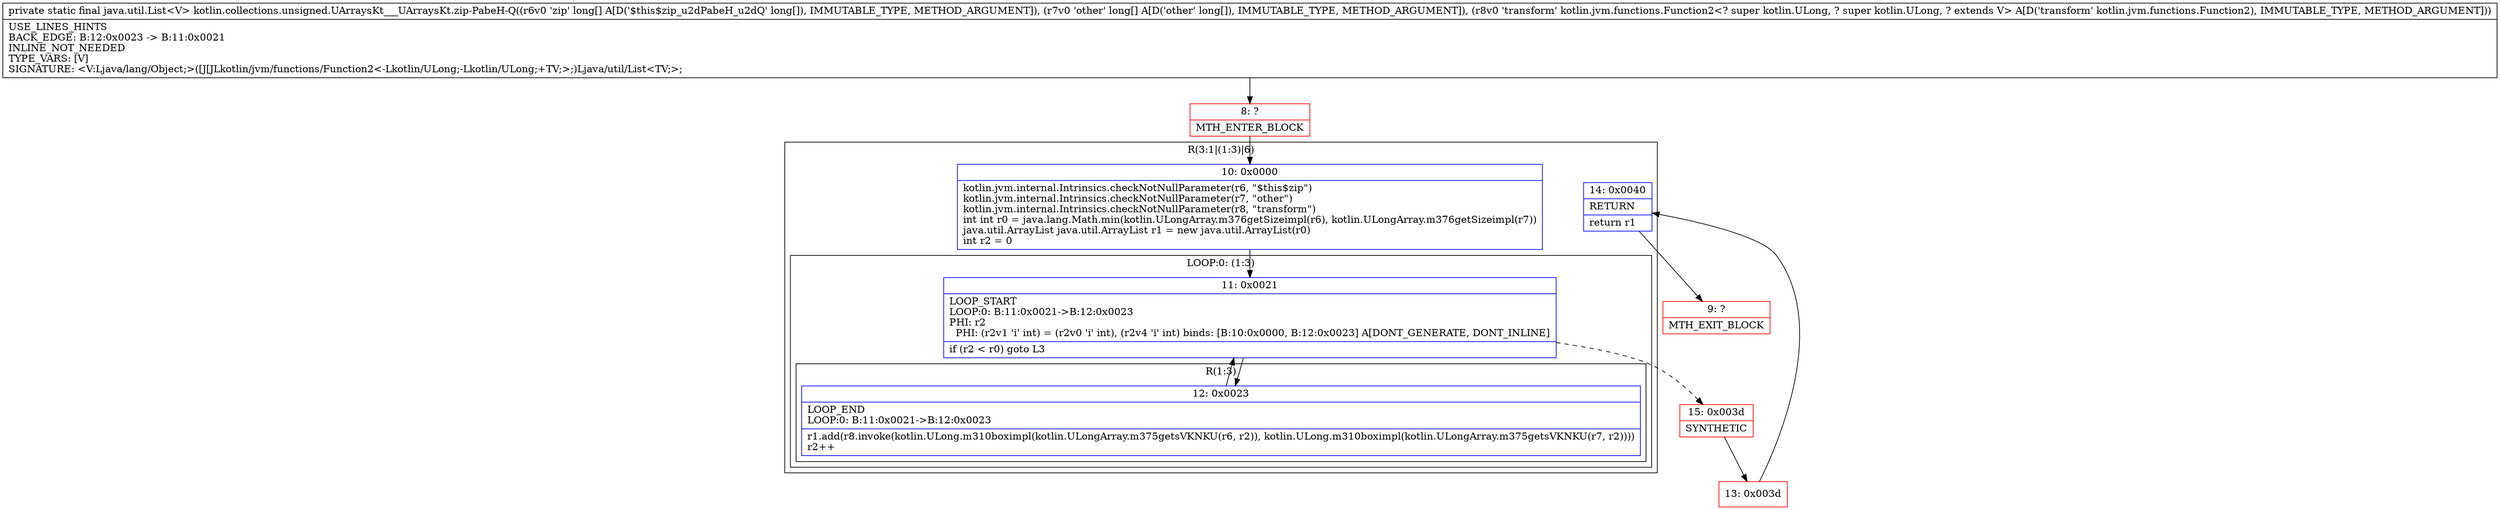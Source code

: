 digraph "CFG forkotlin.collections.unsigned.UArraysKt___UArraysKt.zip\-PabeH\-Q([J[JLkotlin\/jvm\/functions\/Function2;)Ljava\/util\/List;" {
subgraph cluster_Region_675957510 {
label = "R(3:1|(1:3)|6)";
node [shape=record,color=blue];
Node_10 [shape=record,label="{10\:\ 0x0000|kotlin.jvm.internal.Intrinsics.checkNotNullParameter(r6, \"$this$zip\")\lkotlin.jvm.internal.Intrinsics.checkNotNullParameter(r7, \"other\")\lkotlin.jvm.internal.Intrinsics.checkNotNullParameter(r8, \"transform\")\lint int r0 = java.lang.Math.min(kotlin.ULongArray.m376getSizeimpl(r6), kotlin.ULongArray.m376getSizeimpl(r7))\ljava.util.ArrayList java.util.ArrayList r1 = new java.util.ArrayList(r0)\lint r2 = 0\l}"];
subgraph cluster_LoopRegion_664433472 {
label = "LOOP:0: (1:3)";
node [shape=record,color=blue];
Node_11 [shape=record,label="{11\:\ 0x0021|LOOP_START\lLOOP:0: B:11:0x0021\-\>B:12:0x0023\lPHI: r2 \l  PHI: (r2v1 'i' int) = (r2v0 'i' int), (r2v4 'i' int) binds: [B:10:0x0000, B:12:0x0023] A[DONT_GENERATE, DONT_INLINE]\l|if (r2 \< r0) goto L3\l}"];
subgraph cluster_Region_1340593197 {
label = "R(1:3)";
node [shape=record,color=blue];
Node_12 [shape=record,label="{12\:\ 0x0023|LOOP_END\lLOOP:0: B:11:0x0021\-\>B:12:0x0023\l|r1.add(r8.invoke(kotlin.ULong.m310boximpl(kotlin.ULongArray.m375getsVKNKU(r6, r2)), kotlin.ULong.m310boximpl(kotlin.ULongArray.m375getsVKNKU(r7, r2))))\lr2++\l}"];
}
}
Node_14 [shape=record,label="{14\:\ 0x0040|RETURN\l|return r1\l}"];
}
Node_8 [shape=record,color=red,label="{8\:\ ?|MTH_ENTER_BLOCK\l}"];
Node_15 [shape=record,color=red,label="{15\:\ 0x003d|SYNTHETIC\l}"];
Node_13 [shape=record,color=red,label="{13\:\ 0x003d}"];
Node_9 [shape=record,color=red,label="{9\:\ ?|MTH_EXIT_BLOCK\l}"];
MethodNode[shape=record,label="{private static final java.util.List\<V\> kotlin.collections.unsigned.UArraysKt___UArraysKt.zip\-PabeH\-Q((r6v0 'zip' long[] A[D('$this$zip_u2dPabeH_u2dQ' long[]), IMMUTABLE_TYPE, METHOD_ARGUMENT]), (r7v0 'other' long[] A[D('other' long[]), IMMUTABLE_TYPE, METHOD_ARGUMENT]), (r8v0 'transform' kotlin.jvm.functions.Function2\<? super kotlin.ULong, ? super kotlin.ULong, ? extends V\> A[D('transform' kotlin.jvm.functions.Function2), IMMUTABLE_TYPE, METHOD_ARGUMENT]))  | USE_LINES_HINTS\lBACK_EDGE: B:12:0x0023 \-\> B:11:0x0021\lINLINE_NOT_NEEDED\lTYPE_VARS: [V]\lSIGNATURE: \<V:Ljava\/lang\/Object;\>([J[JLkotlin\/jvm\/functions\/Function2\<\-Lkotlin\/ULong;\-Lkotlin\/ULong;+TV;\>;)Ljava\/util\/List\<TV;\>;\l}"];
MethodNode -> Node_8;Node_10 -> Node_11;
Node_11 -> Node_12;
Node_11 -> Node_15[style=dashed];
Node_12 -> Node_11;
Node_14 -> Node_9;
Node_8 -> Node_10;
Node_15 -> Node_13;
Node_13 -> Node_14;
}

